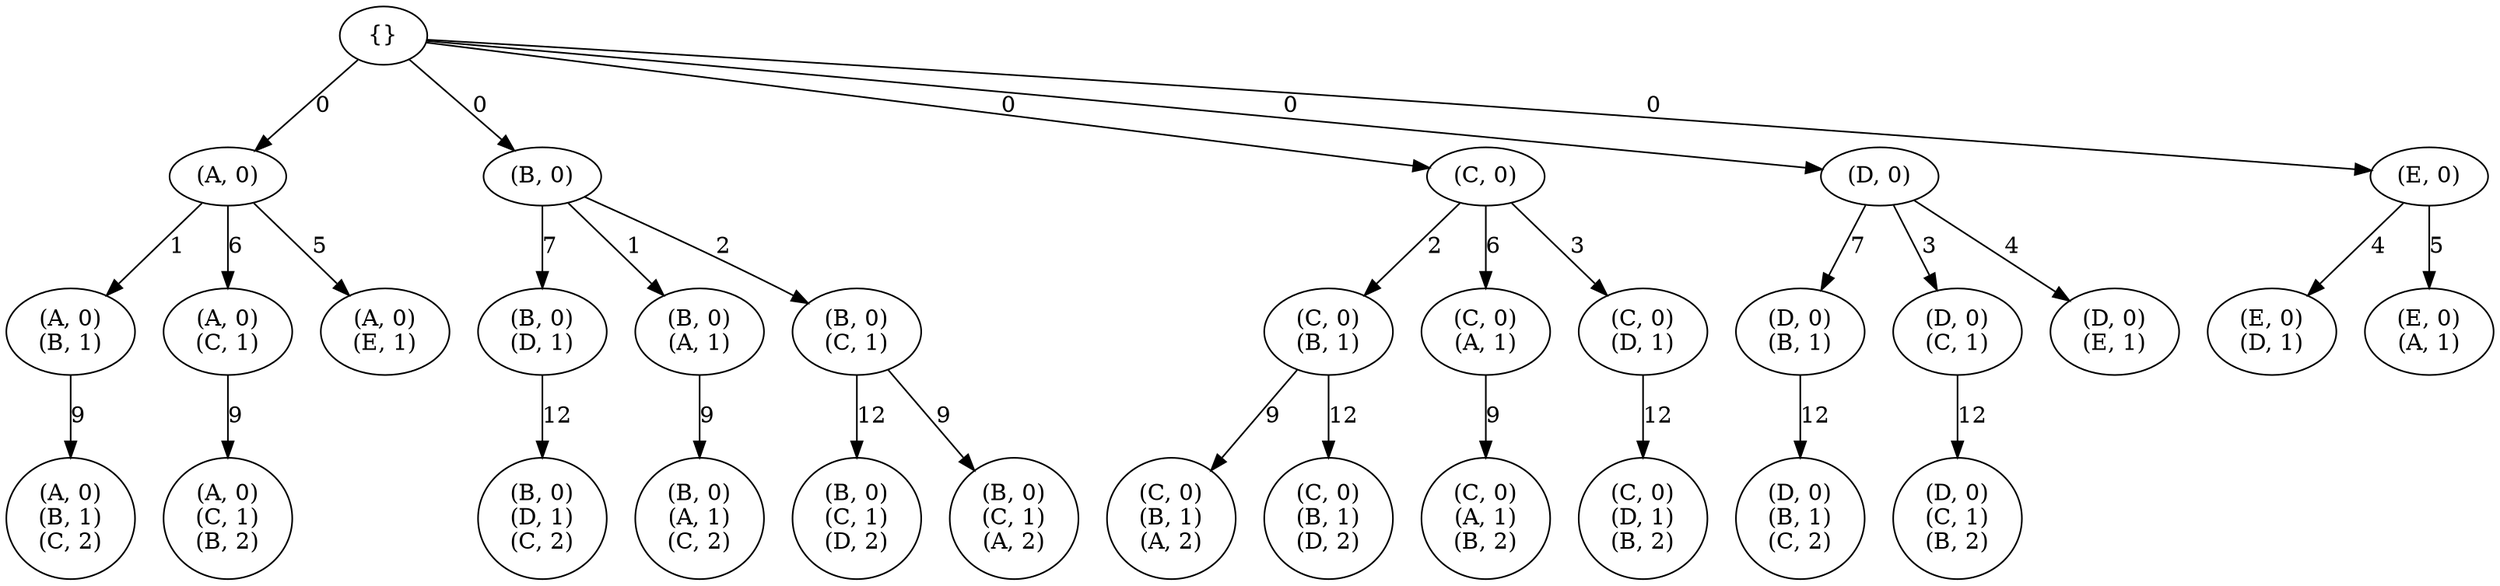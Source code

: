 strict digraph {
"{}";
"(A, 0)\n";
"(B, 0)\n";
"(C, 0)\n";
"(D, 0)\n";
"(E, 0)\n";
"(A, 0)\n(B, 1)\n";
"(A, 0)\n(C, 1)\n";
"(A, 0)\n(E, 1)\n";
"(A, 0)\n(B, 1)\n(C, 2)\n";
"(A, 0)\n(C, 1)\n(B, 2)\n";
"(B, 0)\n(D, 1)\n";
"(B, 0)\n(A, 1)\n";
"(B, 0)\n(C, 1)\n";
"(B, 0)\n(D, 1)\n(C, 2)\n";
"(B, 0)\n(A, 1)\n(C, 2)\n";
"(B, 0)\n(C, 1)\n(D, 2)\n";
"(B, 0)\n(C, 1)\n(A, 2)\n";
"(C, 0)\n(B, 1)\n";
"(C, 0)\n(A, 1)\n";
"(C, 0)\n(D, 1)\n";
"(C, 0)\n(B, 1)\n(A, 2)\n";
"(C, 0)\n(B, 1)\n(D, 2)\n";
"(C, 0)\n(A, 1)\n(B, 2)\n";
"(C, 0)\n(D, 1)\n(B, 2)\n";
"(D, 0)\n(B, 1)\n";
"(D, 0)\n(C, 1)\n";
"(D, 0)\n(E, 1)\n";
"(D, 0)\n(B, 1)\n(C, 2)\n";
"(D, 0)\n(C, 1)\n(B, 2)\n";
"(E, 0)\n(D, 1)\n";
"(E, 0)\n(A, 1)\n";
"{}" -> "(A, 0)\n" [weight=0, label=0];
"{}" -> "(B, 0)\n" [weight=0, label=0];
"{}" -> "(C, 0)\n" [weight=0, label=0];
"{}" -> "(D, 0)\n" [weight=0, label=0];
"{}" -> "(E, 0)\n" [weight=0, label=0];
"(A, 0)\n" -> "(A, 0)\n(B, 1)\n" [weight=1, label=1];
"(A, 0)\n" -> "(A, 0)\n(C, 1)\n" [weight=6, label=6];
"(A, 0)\n" -> "(A, 0)\n(E, 1)\n" [weight=5, label=5];
"(B, 0)\n" -> "(B, 0)\n(D, 1)\n" [weight=7, label=7];
"(B, 0)\n" -> "(B, 0)\n(A, 1)\n" [weight=1, label=1];
"(B, 0)\n" -> "(B, 0)\n(C, 1)\n" [weight=2, label=2];
"(C, 0)\n" -> "(C, 0)\n(B, 1)\n" [weight=2, label=2];
"(C, 0)\n" -> "(C, 0)\n(A, 1)\n" [weight=6, label=6];
"(C, 0)\n" -> "(C, 0)\n(D, 1)\n" [weight=3, label=3];
"(D, 0)\n" -> "(D, 0)\n(B, 1)\n" [weight=7, label=7];
"(D, 0)\n" -> "(D, 0)\n(C, 1)\n" [weight=3, label=3];
"(D, 0)\n" -> "(D, 0)\n(E, 1)\n" [weight=4, label=4];
"(E, 0)\n" -> "(E, 0)\n(D, 1)\n" [weight=4, label=4];
"(E, 0)\n" -> "(E, 0)\n(A, 1)\n" [weight=5, label=5];
"(A, 0)\n(B, 1)\n" -> "(A, 0)\n(B, 1)\n(C, 2)\n" [weight=9, label=9];
"(A, 0)\n(C, 1)\n" -> "(A, 0)\n(C, 1)\n(B, 2)\n" [weight=9, label=9];
"(B, 0)\n(D, 1)\n" -> "(B, 0)\n(D, 1)\n(C, 2)\n" [weight=12, label=12];
"(B, 0)\n(A, 1)\n" -> "(B, 0)\n(A, 1)\n(C, 2)\n" [weight=9, label=9];
"(B, 0)\n(C, 1)\n" -> "(B, 0)\n(C, 1)\n(D, 2)\n" [weight=12, label=12];
"(B, 0)\n(C, 1)\n" -> "(B, 0)\n(C, 1)\n(A, 2)\n" [weight=9, label=9];
"(C, 0)\n(B, 1)\n" -> "(C, 0)\n(B, 1)\n(A, 2)\n" [weight=9, label=9];
"(C, 0)\n(B, 1)\n" -> "(C, 0)\n(B, 1)\n(D, 2)\n" [weight=12, label=12];
"(C, 0)\n(A, 1)\n" -> "(C, 0)\n(A, 1)\n(B, 2)\n" [weight=9, label=9];
"(C, 0)\n(D, 1)\n" -> "(C, 0)\n(D, 1)\n(B, 2)\n" [weight=12, label=12];
"(D, 0)\n(B, 1)\n" -> "(D, 0)\n(B, 1)\n(C, 2)\n" [weight=12, label=12];
"(D, 0)\n(C, 1)\n" -> "(D, 0)\n(C, 1)\n(B, 2)\n" [weight=12, label=12];
}
